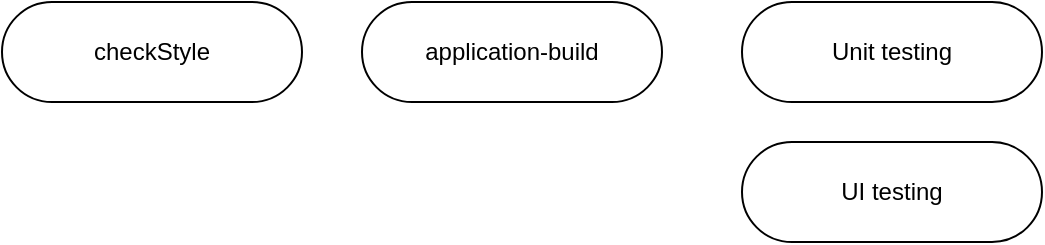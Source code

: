 <mxfile version="20.6.0" type="github">
  <diagram id="ht-V4iF29CH4IZI57DqI" name="Page-1">
    <mxGraphModel dx="1422" dy="724" grid="1" gridSize="10" guides="1" tooltips="1" connect="1" arrows="1" fold="1" page="1" pageScale="1" pageWidth="827" pageHeight="1169" math="0" shadow="0">
      <root>
        <mxCell id="0" />
        <mxCell id="1" parent="0" />
        <mxCell id="3dlOlV58bcQAHPRkIFv3-1" value="application-build" style="rounded=1;whiteSpace=wrap;html=1;arcSize=50;" vertex="1" parent="1">
          <mxGeometry x="270" y="110" width="150" height="50" as="geometry" />
        </mxCell>
        <mxCell id="3dlOlV58bcQAHPRkIFv3-2" value="Unit testing" style="rounded=1;whiteSpace=wrap;html=1;arcSize=50;" vertex="1" parent="1">
          <mxGeometry x="460" y="110" width="150" height="50" as="geometry" />
        </mxCell>
        <mxCell id="3dlOlV58bcQAHPRkIFv3-3" value="checkStyle" style="rounded=1;whiteSpace=wrap;html=1;arcSize=50;" vertex="1" parent="1">
          <mxGeometry x="90" y="110" width="150" height="50" as="geometry" />
        </mxCell>
        <mxCell id="3dlOlV58bcQAHPRkIFv3-4" value="UI testing" style="rounded=1;whiteSpace=wrap;html=1;arcSize=50;" vertex="1" parent="1">
          <mxGeometry x="460" y="180" width="150" height="50" as="geometry" />
        </mxCell>
      </root>
    </mxGraphModel>
  </diagram>
</mxfile>
